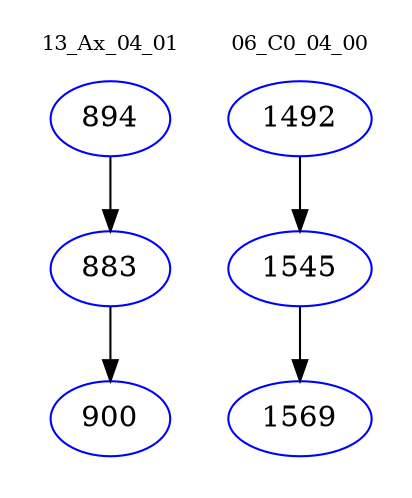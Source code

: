 digraph{
subgraph cluster_0 {
color = white
label = "13_Ax_04_01";
fontsize=10;
T0_894 [label="894", color="blue"]
T0_894 -> T0_883 [color="black"]
T0_883 [label="883", color="blue"]
T0_883 -> T0_900 [color="black"]
T0_900 [label="900", color="blue"]
}
subgraph cluster_1 {
color = white
label = "06_C0_04_00";
fontsize=10;
T1_1492 [label="1492", color="blue"]
T1_1492 -> T1_1545 [color="black"]
T1_1545 [label="1545", color="blue"]
T1_1545 -> T1_1569 [color="black"]
T1_1569 [label="1569", color="blue"]
}
}
